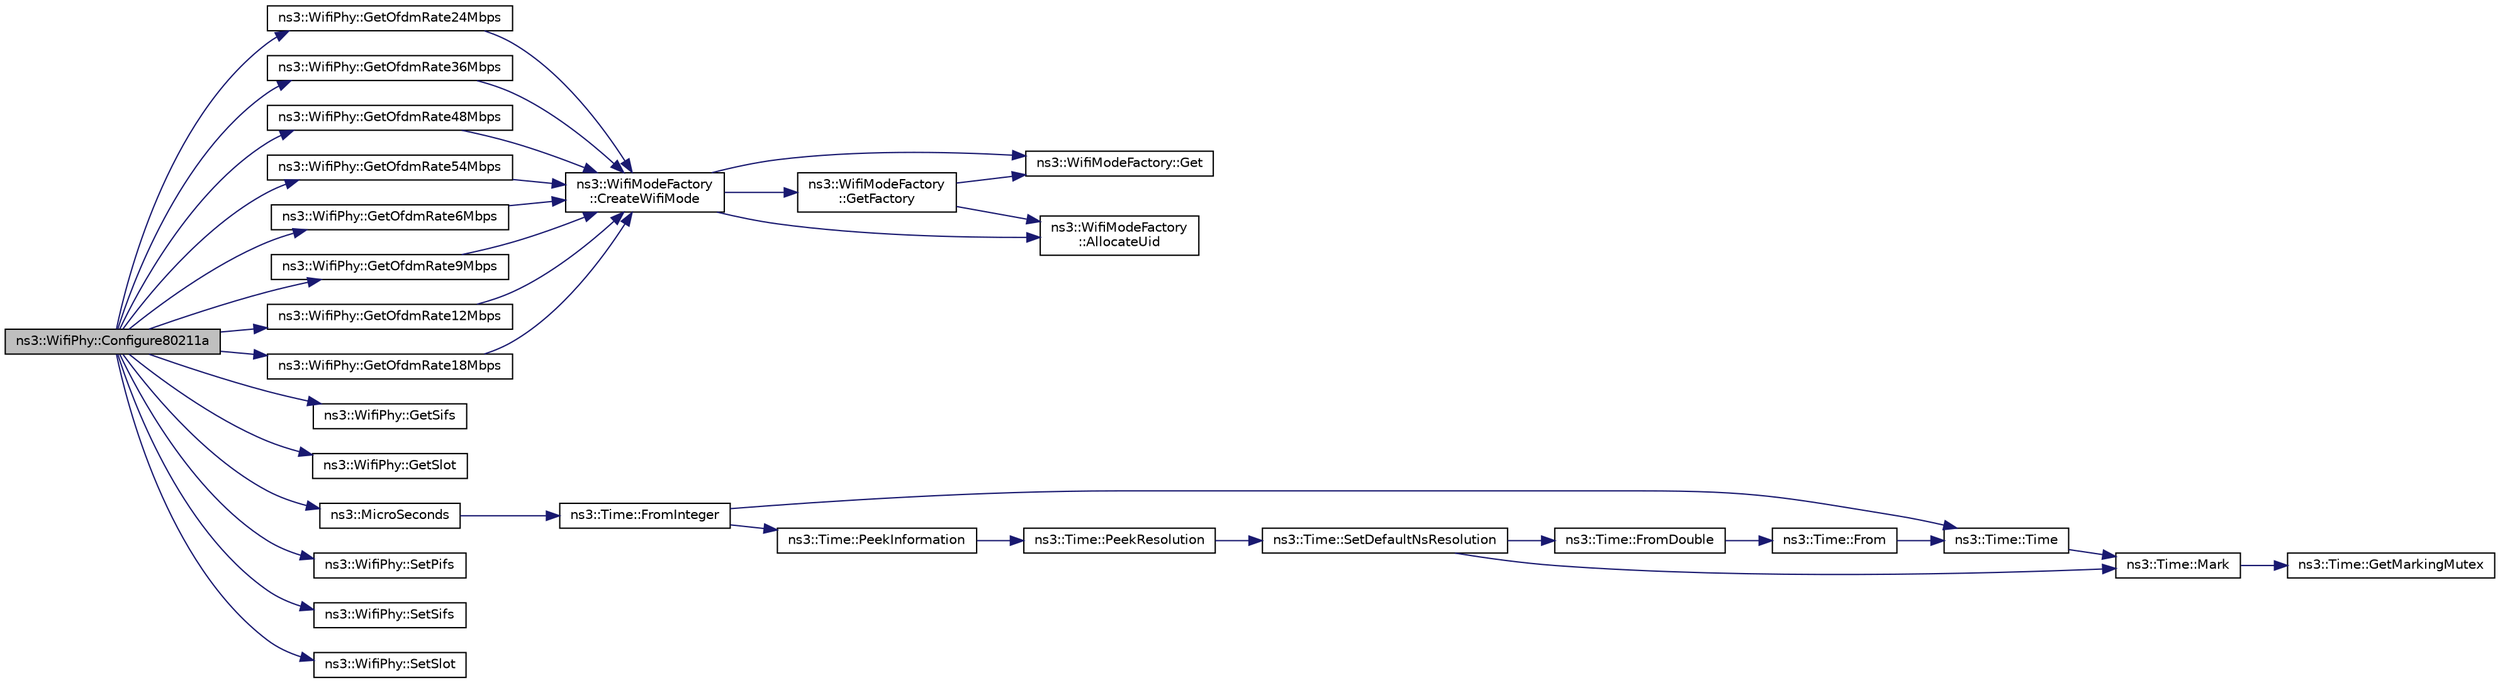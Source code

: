 digraph "ns3::WifiPhy::Configure80211a"
{
 // LATEX_PDF_SIZE
  edge [fontname="Helvetica",fontsize="10",labelfontname="Helvetica",labelfontsize="10"];
  node [fontname="Helvetica",fontsize="10",shape=record];
  rankdir="LR";
  Node1 [label="ns3::WifiPhy::Configure80211a",height=0.2,width=0.4,color="black", fillcolor="grey75", style="filled", fontcolor="black",tooltip="Configure WifiPhy with appropriate channel frequency and supported rates for 802.11a standard."];
  Node1 -> Node2 [color="midnightblue",fontsize="10",style="solid",fontname="Helvetica"];
  Node2 [label="ns3::WifiPhy::GetOfdmRate12Mbps",height=0.2,width=0.4,color="black", fillcolor="white", style="filled",URL="$classns3_1_1_wifi_phy.html#a2435bc31eebe859883b7ac21c9add9d2",tooltip="Return a WifiMode for OFDM at 12Mbps."];
  Node2 -> Node3 [color="midnightblue",fontsize="10",style="solid",fontname="Helvetica"];
  Node3 [label="ns3::WifiModeFactory\l::CreateWifiMode",height=0.2,width=0.4,color="black", fillcolor="white", style="filled",URL="$classns3_1_1_wifi_mode_factory.html#a91e233a272c9bd36bca8d51a5da49b41",tooltip=" "];
  Node3 -> Node4 [color="midnightblue",fontsize="10",style="solid",fontname="Helvetica"];
  Node4 [label="ns3::WifiModeFactory\l::AllocateUid",height=0.2,width=0.4,color="black", fillcolor="white", style="filled",URL="$classns3_1_1_wifi_mode_factory.html#a89a9c38617bd3f7be4a8919ce9675996",tooltip="Allocate a WifiModeItem from a given uniqueUid."];
  Node3 -> Node5 [color="midnightblue",fontsize="10",style="solid",fontname="Helvetica"];
  Node5 [label="ns3::WifiModeFactory::Get",height=0.2,width=0.4,color="black", fillcolor="white", style="filled",URL="$classns3_1_1_wifi_mode_factory.html#a3086868810ff4347e31c63027726f544",tooltip="Return a WifiModeItem at the given UID index."];
  Node3 -> Node6 [color="midnightblue",fontsize="10",style="solid",fontname="Helvetica"];
  Node6 [label="ns3::WifiModeFactory\l::GetFactory",height=0.2,width=0.4,color="black", fillcolor="white", style="filled",URL="$classns3_1_1_wifi_mode_factory.html#a9c6f695d733355dee8d74bd1709868fc",tooltip="Return a WifiModeFactory."];
  Node6 -> Node4 [color="midnightblue",fontsize="10",style="solid",fontname="Helvetica"];
  Node6 -> Node5 [color="midnightblue",fontsize="10",style="solid",fontname="Helvetica"];
  Node1 -> Node7 [color="midnightblue",fontsize="10",style="solid",fontname="Helvetica"];
  Node7 [label="ns3::WifiPhy::GetOfdmRate18Mbps",height=0.2,width=0.4,color="black", fillcolor="white", style="filled",URL="$classns3_1_1_wifi_phy.html#ab456e46ced9b58473153802857be1bde",tooltip="Return a WifiMode for OFDM at 18Mbps."];
  Node7 -> Node3 [color="midnightblue",fontsize="10",style="solid",fontname="Helvetica"];
  Node1 -> Node8 [color="midnightblue",fontsize="10",style="solid",fontname="Helvetica"];
  Node8 [label="ns3::WifiPhy::GetOfdmRate24Mbps",height=0.2,width=0.4,color="black", fillcolor="white", style="filled",URL="$classns3_1_1_wifi_phy.html#a088ad8dd890aa893acea0d44df88e2aa",tooltip="Return a WifiMode for OFDM at 24Mbps."];
  Node8 -> Node3 [color="midnightblue",fontsize="10",style="solid",fontname="Helvetica"];
  Node1 -> Node9 [color="midnightblue",fontsize="10",style="solid",fontname="Helvetica"];
  Node9 [label="ns3::WifiPhy::GetOfdmRate36Mbps",height=0.2,width=0.4,color="black", fillcolor="white", style="filled",URL="$classns3_1_1_wifi_phy.html#a64c9c3a3e3a41d2aa51f7d0ccb8fe6c1",tooltip="Return a WifiMode for OFDM at 36Mbps."];
  Node9 -> Node3 [color="midnightblue",fontsize="10",style="solid",fontname="Helvetica"];
  Node1 -> Node10 [color="midnightblue",fontsize="10",style="solid",fontname="Helvetica"];
  Node10 [label="ns3::WifiPhy::GetOfdmRate48Mbps",height=0.2,width=0.4,color="black", fillcolor="white", style="filled",URL="$classns3_1_1_wifi_phy.html#aa48b1e5f7ebde9ced3dc0f25d9505ae0",tooltip="Return a WifiMode for OFDM at 48Mbps."];
  Node10 -> Node3 [color="midnightblue",fontsize="10",style="solid",fontname="Helvetica"];
  Node1 -> Node11 [color="midnightblue",fontsize="10",style="solid",fontname="Helvetica"];
  Node11 [label="ns3::WifiPhy::GetOfdmRate54Mbps",height=0.2,width=0.4,color="black", fillcolor="white", style="filled",URL="$classns3_1_1_wifi_phy.html#a767b1cebf94aea21b9c476563c6e3f5b",tooltip="Return a WifiMode for OFDM at 54Mbps."];
  Node11 -> Node3 [color="midnightblue",fontsize="10",style="solid",fontname="Helvetica"];
  Node1 -> Node12 [color="midnightblue",fontsize="10",style="solid",fontname="Helvetica"];
  Node12 [label="ns3::WifiPhy::GetOfdmRate6Mbps",height=0.2,width=0.4,color="black", fillcolor="white", style="filled",URL="$classns3_1_1_wifi_phy.html#a9945d5d1e8dd74118f90e1adcb63d6fe",tooltip="Return a WifiMode for OFDM at 6Mbps."];
  Node12 -> Node3 [color="midnightblue",fontsize="10",style="solid",fontname="Helvetica"];
  Node1 -> Node13 [color="midnightblue",fontsize="10",style="solid",fontname="Helvetica"];
  Node13 [label="ns3::WifiPhy::GetOfdmRate9Mbps",height=0.2,width=0.4,color="black", fillcolor="white", style="filled",URL="$classns3_1_1_wifi_phy.html#a4fd9fa3cc3080908d55d9713266f2943",tooltip="Return a WifiMode for OFDM at 9Mbps."];
  Node13 -> Node3 [color="midnightblue",fontsize="10",style="solid",fontname="Helvetica"];
  Node1 -> Node14 [color="midnightblue",fontsize="10",style="solid",fontname="Helvetica"];
  Node14 [label="ns3::WifiPhy::GetSifs",height=0.2,width=0.4,color="black", fillcolor="white", style="filled",URL="$classns3_1_1_wifi_phy.html#ab17c71dbcef141f01d242986ad982de4",tooltip="Return the Short Interframe Space (SIFS) for this PHY."];
  Node1 -> Node15 [color="midnightblue",fontsize="10",style="solid",fontname="Helvetica"];
  Node15 [label="ns3::WifiPhy::GetSlot",height=0.2,width=0.4,color="black", fillcolor="white", style="filled",URL="$classns3_1_1_wifi_phy.html#a45aebffadf7a544761143b0c90d9f019",tooltip="Return the slot duration for this PHY."];
  Node1 -> Node16 [color="midnightblue",fontsize="10",style="solid",fontname="Helvetica"];
  Node16 [label="ns3::MicroSeconds",height=0.2,width=0.4,color="black", fillcolor="white", style="filled",URL="$group__timecivil.html#ga17465a639c8d1464e76538afdd78a9f0",tooltip="Construct a Time in the indicated unit."];
  Node16 -> Node17 [color="midnightblue",fontsize="10",style="solid",fontname="Helvetica"];
  Node17 [label="ns3::Time::FromInteger",height=0.2,width=0.4,color="black", fillcolor="white", style="filled",URL="$classns3_1_1_time.html#a3e742c67b2764e75ff95f9b754d43fe9",tooltip="Create a Time equal to value in unit unit."];
  Node17 -> Node18 [color="midnightblue",fontsize="10",style="solid",fontname="Helvetica"];
  Node18 [label="ns3::Time::Time",height=0.2,width=0.4,color="black", fillcolor="white", style="filled",URL="$classns3_1_1_time.html#a8a39dc1b8cbbd7fe6d940e492d1b925e",tooltip="Default constructor, with value 0."];
  Node18 -> Node19 [color="midnightblue",fontsize="10",style="solid",fontname="Helvetica"];
  Node19 [label="ns3::Time::Mark",height=0.2,width=0.4,color="black", fillcolor="white", style="filled",URL="$classns3_1_1_time.html#aa7eef2a1119c1c4855d99f1e83d44c54",tooltip="Record a Time instance with the MarkedTimes."];
  Node19 -> Node20 [color="midnightblue",fontsize="10",style="solid",fontname="Helvetica"];
  Node20 [label="ns3::Time::GetMarkingMutex",height=0.2,width=0.4,color="black", fillcolor="white", style="filled",URL="$classns3_1_1_time.html#addd8e672203391b3ae98ee475ce05272",tooltip=" "];
  Node17 -> Node21 [color="midnightblue",fontsize="10",style="solid",fontname="Helvetica"];
  Node21 [label="ns3::Time::PeekInformation",height=0.2,width=0.4,color="black", fillcolor="white", style="filled",URL="$classns3_1_1_time.html#a0b023c55c20582aa7c1781aacf128034",tooltip="Get the Information record for timeUnit for the current Resolution."];
  Node21 -> Node22 [color="midnightblue",fontsize="10",style="solid",fontname="Helvetica"];
  Node22 [label="ns3::Time::PeekResolution",height=0.2,width=0.4,color="black", fillcolor="white", style="filled",URL="$classns3_1_1_time.html#a963e53522278fcbdf1ab9f7adbd0f5d6",tooltip="Get the current Resolution."];
  Node22 -> Node23 [color="midnightblue",fontsize="10",style="solid",fontname="Helvetica"];
  Node23 [label="ns3::Time::SetDefaultNsResolution",height=0.2,width=0.4,color="black", fillcolor="white", style="filled",URL="$classns3_1_1_time.html#a6a872e62f71dfa817fef2c549473d980",tooltip="Set the default resolution."];
  Node23 -> Node24 [color="midnightblue",fontsize="10",style="solid",fontname="Helvetica"];
  Node24 [label="ns3::Time::FromDouble",height=0.2,width=0.4,color="black", fillcolor="white", style="filled",URL="$classns3_1_1_time.html#a60e845f4a74e62495b86356afe604cb4",tooltip="Create a Time equal to value in unit unit."];
  Node24 -> Node25 [color="midnightblue",fontsize="10",style="solid",fontname="Helvetica"];
  Node25 [label="ns3::Time::From",height=0.2,width=0.4,color="black", fillcolor="white", style="filled",URL="$classns3_1_1_time.html#a34e4acc13d0e08cc8cb9cd3b838b9baf",tooltip="Create a Time in the current unit."];
  Node25 -> Node18 [color="midnightblue",fontsize="10",style="solid",fontname="Helvetica"];
  Node23 -> Node19 [color="midnightblue",fontsize="10",style="solid",fontname="Helvetica"];
  Node1 -> Node26 [color="midnightblue",fontsize="10",style="solid",fontname="Helvetica"];
  Node26 [label="ns3::WifiPhy::SetPifs",height=0.2,width=0.4,color="black", fillcolor="white", style="filled",URL="$classns3_1_1_wifi_phy.html#aaddca77c5838ad61328ec4cc5063a398",tooltip="Set the PCF Interframe Space (PIFS) for this PHY."];
  Node1 -> Node27 [color="midnightblue",fontsize="10",style="solid",fontname="Helvetica"];
  Node27 [label="ns3::WifiPhy::SetSifs",height=0.2,width=0.4,color="black", fillcolor="white", style="filled",URL="$classns3_1_1_wifi_phy.html#a29fee03ee26598d5cb768ea475eed325",tooltip="Set the Short Interframe Space (SIFS) for this PHY."];
  Node1 -> Node28 [color="midnightblue",fontsize="10",style="solid",fontname="Helvetica"];
  Node28 [label="ns3::WifiPhy::SetSlot",height=0.2,width=0.4,color="black", fillcolor="white", style="filled",URL="$classns3_1_1_wifi_phy.html#a7f96c878a0dab1387ce764c3dbb27976",tooltip="Set the slot duration for this PHY."];
}
